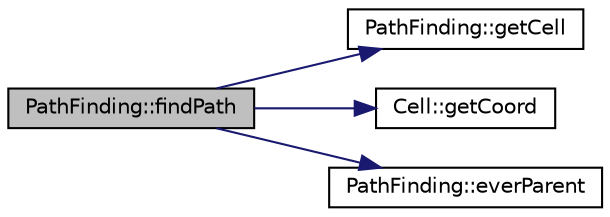 digraph "PathFinding::findPath"
{
  edge [fontname="Helvetica",fontsize="10",labelfontname="Helvetica",labelfontsize="10"];
  node [fontname="Helvetica",fontsize="10",shape=record];
  rankdir="LR";
  Node1 [label="PathFinding::findPath",height=0.2,width=0.4,color="black", fillcolor="grey75", style="filled" fontcolor="black"];
  Node1 -> Node2 [color="midnightblue",fontsize="10",style="solid",fontname="Helvetica"];
  Node2 [label="PathFinding::getCell",height=0.2,width=0.4,color="black", fillcolor="white", style="filled",URL="$class_path_finding.html#a41966230b75e9e6e680b2ca0ac820399"];
  Node1 -> Node3 [color="midnightblue",fontsize="10",style="solid",fontname="Helvetica"];
  Node3 [label="Cell::getCoord",height=0.2,width=0.4,color="black", fillcolor="white", style="filled",URL="$class_cell.html#a6cb8051b31ce00b7a7f2cc1b6e14d6a4"];
  Node1 -> Node4 [color="midnightblue",fontsize="10",style="solid",fontname="Helvetica"];
  Node4 [label="PathFinding::everParent",height=0.2,width=0.4,color="black", fillcolor="white", style="filled",URL="$class_path_finding.html#a3ff60b1cb0a54bfd10dbc75bfce9b47d"];
}

